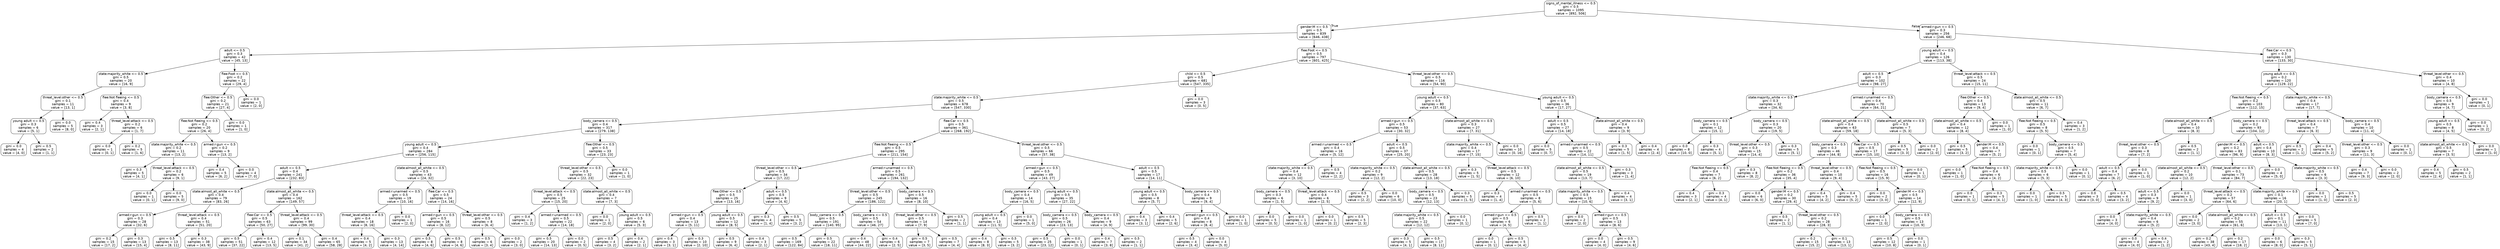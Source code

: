 digraph Tree {
node [shape=box, style="rounded", color="black", fontname=helvetica] ;
edge [fontname=helvetica] ;
0 [label="signs_of_mental_illness <= 0.5\ngini = 0.5\nsamples = 1095\nvalue = [892, 506]"] ;
1 [label="gender:M <= 0.5\ngini = 0.5\nsamples = 839\nvalue = [646, 438]"] ;
0 -> 1 [labeldistance=2.5, labelangle=45, headlabel="True"] ;
2 [label="adult <= 0.5\ngini = 0.3\nsamples = 42\nvalue = [45, 13]"] ;
1 -> 2 ;
3 [label="state:majority_white <= 0.5\ngini = 0.5\nsamples = 20\nvalue = [16, 9]"] ;
2 -> 3 ;
4 [label="threat_level:other <= 0.5\ngini = 0.1\nsamples = 11\nvalue = [13, 1]"] ;
3 -> 4 ;
5 [label="young adult <= 0.5\ngini = 0.3\nsamples = 6\nvalue = [5, 1]"] ;
4 -> 5 ;
6 [label="gini = 0.0\nsamples = 4\nvalue = [4, 0]"] ;
5 -> 6 ;
7 [label="gini = 0.5\nsamples = 2\nvalue = [1, 1]"] ;
5 -> 7 ;
8 [label="gini = 0.0\nsamples = 5\nvalue = [8, 0]"] ;
4 -> 8 ;
9 [label="flee:Not fleeing <= 0.5\ngini = 0.4\nsamples = 9\nvalue = [3, 8]"] ;
3 -> 9 ;
10 [label="gini = 0.4\nsamples = 3\nvalue = [2, 1]"] ;
9 -> 10 ;
11 [label="threat_level:attack <= 0.5\ngini = 0.2\nsamples = 6\nvalue = [1, 7]"] ;
9 -> 11 ;
12 [label="gini = 0.0\nsamples = 1\nvalue = [0, 1]"] ;
11 -> 12 ;
13 [label="gini = 0.2\nsamples = 5\nvalue = [1, 6]"] ;
11 -> 13 ;
14 [label="flee:Foot <= 0.5\ngini = 0.2\nsamples = 22\nvalue = [29, 4]"] ;
2 -> 14 ;
15 [label="flee:Other <= 0.5\ngini = 0.2\nsamples = 21\nvalue = [27, 4]"] ;
14 -> 15 ;
16 [label="flee:Not fleeing <= 0.5\ngini = 0.2\nsamples = 20\nvalue = [26, 4]"] ;
15 -> 16 ;
17 [label="state:majority_white <= 0.5\ngini = 0.2\nsamples = 11\nvalue = [13, 2]"] ;
16 -> 17 ;
18 [label="gini = 0.3\nsamples = 5\nvalue = [4, 1]"] ;
17 -> 18 ;
19 [label="threat_level:attack <= 0.5\ngini = 0.2\nsamples = 6\nvalue = [9, 1]"] ;
17 -> 19 ;
20 [label="gini = 0.0\nsamples = 1\nvalue = [0, 1]"] ;
19 -> 20 ;
21 [label="gini = 0.0\nsamples = 5\nvalue = [9, 0]"] ;
19 -> 21 ;
22 [label="armed:r:gun <= 0.5\ngini = 0.2\nsamples = 9\nvalue = [13, 2]"] ;
16 -> 22 ;
23 [label="gini = 0.4\nsamples = 5\nvalue = [6, 2]"] ;
22 -> 23 ;
24 [label="gini = 0.0\nsamples = 4\nvalue = [7, 0]"] ;
22 -> 24 ;
25 [label="gini = 0.0\nsamples = 1\nvalue = [1, 0]"] ;
15 -> 25 ;
26 [label="gini = 0.0\nsamples = 1\nvalue = [2, 0]"] ;
14 -> 26 ;
27 [label="flee:Foot <= 0.5\ngini = 0.5\nsamples = 797\nvalue = [601, 425]"] ;
1 -> 27 ;
28 [label="child <= 0.5\ngini = 0.5\nsamples = 681\nvalue = [547, 335]"] ;
27 -> 28 ;
29 [label="state:majority_white <= 0.5\ngini = 0.5\nsamples = 678\nvalue = [547, 330]"] ;
28 -> 29 ;
30 [label="body_camera <= 0.5\ngini = 0.4\nsamples = 317\nvalue = [279, 138]"] ;
29 -> 30 ;
31 [label="young adult <= 0.5\ngini = 0.4\nsamples = 284\nvalue = [256, 115]"] ;
30 -> 31 ;
32 [label="adult <= 0.5\ngini = 0.4\nsamples = 241\nvalue = [232, 83]"] ;
31 -> 32 ;
33 [label="state:almost_all_white <= 0.5\ngini = 0.4\nsamples = 79\nvalue = [83, 26]"] ;
32 -> 33 ;
34 [label="armed:r:gun <= 0.5\ngini = 0.3\nsamples = 28\nvalue = [32, 6]"] ;
33 -> 34 ;
35 [label="gini = 0.2\nsamples = 15\nvalue = [17, 2]"] ;
34 -> 35 ;
36 [label="gini = 0.3\nsamples = 13\nvalue = [15, 4]"] ;
34 -> 36 ;
37 [label="threat_level:attack <= 0.5\ngini = 0.4\nsamples = 51\nvalue = [51, 20]"] ;
33 -> 37 ;
38 [label="gini = 0.5\nsamples = 13\nvalue = [8, 11]"] ;
37 -> 38 ;
39 [label="gini = 0.3\nsamples = 38\nvalue = [43, 9]"] ;
37 -> 39 ;
40 [label="state:almost_all_white <= 0.5\ngini = 0.4\nsamples = 162\nvalue = [149, 57]"] ;
32 -> 40 ;
41 [label="flee:Car <= 0.5\ngini = 0.5\nsamples = 63\nvalue = [50, 27]"] ;
40 -> 41 ;
42 [label="gini = 0.5\nsamples = 51\nvalue = [37, 22]"] ;
41 -> 42 ;
43 [label="gini = 0.4\nsamples = 12\nvalue = [13, 5]"] ;
41 -> 43 ;
44 [label="threat_level:attack <= 0.5\ngini = 0.4\nsamples = 99\nvalue = [99, 30]"] ;
40 -> 44 ;
45 [label="gini = 0.1\nsamples = 34\nvalue = [41, 2]"] ;
44 -> 45 ;
46 [label="gini = 0.4\nsamples = 65\nvalue = [58, 28]"] ;
44 -> 46 ;
47 [label="state:almost_all_white <= 0.5\ngini = 0.5\nsamples = 43\nvalue = [24, 32]"] ;
31 -> 47 ;
48 [label="armed:r:unarmed <= 0.5\ngini = 0.5\nsamples = 19\nvalue = [10, 16]"] ;
47 -> 48 ;
49 [label="threat_level:attack <= 0.5\ngini = 0.4\nsamples = 18\nvalue = [8, 16]"] ;
48 -> 49 ;
50 [label="gini = 0.4\nsamples = 5\nvalue = [4, 2]"] ;
49 -> 50 ;
51 [label="gini = 0.3\nsamples = 13\nvalue = [4, 14]"] ;
49 -> 51 ;
52 [label="gini = 0.0\nsamples = 1\nvalue = [2, 0]"] ;
48 -> 52 ;
53 [label="flee:Car <= 0.5\ngini = 0.5\nsamples = 24\nvalue = [14, 16]"] ;
47 -> 53 ;
54 [label="armed:r:gun <= 0.5\ngini = 0.5\nsamples = 16\nvalue = [8, 12]"] ;
53 -> 54 ;
55 [label="gini = 0.5\nsamples = 8\nvalue = [4, 6]"] ;
54 -> 55 ;
56 [label="gini = 0.5\nsamples = 8\nvalue = [4, 6]"] ;
54 -> 56 ;
57 [label="threat_level:other <= 0.5\ngini = 0.5\nsamples = 8\nvalue = [6, 4]"] ;
53 -> 57 ;
58 [label="gini = 0.5\nsamples = 6\nvalue = [3, 4]"] ;
57 -> 58 ;
59 [label="gini = 0.0\nsamples = 2\nvalue = [3, 0]"] ;
57 -> 59 ;
60 [label="flee:Other <= 0.5\ngini = 0.5\nsamples = 33\nvalue = [23, 23]"] ;
30 -> 60 ;
61 [label="threat_level:other <= 0.5\ngini = 0.5\nsamples = 32\nvalue = [22, 23]"] ;
60 -> 61 ;
62 [label="threat_level:attack <= 0.5\ngini = 0.5\nsamples = 25\nvalue = [15, 20]"] ;
61 -> 62 ;
63 [label="gini = 0.4\nsamples = 3\nvalue = [1, 2]"] ;
62 -> 63 ;
64 [label="armed:r:unarmed <= 0.5\ngini = 0.5\nsamples = 22\nvalue = [14, 18]"] ;
62 -> 64 ;
65 [label="gini = 0.5\nsamples = 20\nvalue = [14, 13]"] ;
64 -> 65 ;
66 [label="gini = 0.0\nsamples = 2\nvalue = [0, 5]"] ;
64 -> 66 ;
67 [label="state:almost_all_white <= 0.5\ngini = 0.4\nsamples = 7\nvalue = [7, 3]"] ;
61 -> 67 ;
68 [label="gini = 0.0\nsamples = 1\nvalue = [2, 0]"] ;
67 -> 68 ;
69 [label="young adult <= 0.5\ngini = 0.5\nsamples = 6\nvalue = [5, 3]"] ;
67 -> 69 ;
70 [label="gini = 0.5\nsamples = 4\nvalue = [3, 2]"] ;
69 -> 70 ;
71 [label="gini = 0.4\nsamples = 2\nvalue = [2, 1]"] ;
69 -> 71 ;
72 [label="gini = 0.0\nsamples = 1\nvalue = [1, 0]"] ;
60 -> 72 ;
73 [label="flee:Car <= 0.5\ngini = 0.5\nsamples = 361\nvalue = [268, 192]"] ;
29 -> 73 ;
74 [label="flee:Not fleeing <= 0.5\ngini = 0.5\nsamples = 295\nvalue = [211, 154]"] ;
73 -> 74 ;
75 [label="threat_level:other <= 0.5\ngini = 0.5\nsamples = 34\nvalue = [17, 22]"] ;
74 -> 75 ;
76 [label="flee:Other <= 0.5\ngini = 0.5\nsamples = 25\nvalue = [13, 16]"] ;
75 -> 76 ;
77 [label="armed:r:gun <= 0.5\ngini = 0.4\nsamples = 13\nvalue = [5, 11]"] ;
76 -> 77 ;
78 [label="gini = 0.4\nsamples = 3\nvalue = [3, 1]"] ;
77 -> 78 ;
79 [label="gini = 0.3\nsamples = 10\nvalue = [2, 10]"] ;
77 -> 79 ;
80 [label="young adult <= 0.5\ngini = 0.5\nsamples = 12\nvalue = [8, 5]"] ;
76 -> 80 ;
81 [label="gini = 0.5\nsamples = 9\nvalue = [6, 4]"] ;
80 -> 81 ;
82 [label="gini = 0.4\nsamples = 3\nvalue = [2, 1]"] ;
80 -> 82 ;
83 [label="adult <= 0.5\ngini = 0.5\nsamples = 9\nvalue = [4, 6]"] ;
75 -> 83 ;
84 [label="gini = 0.3\nsamples = 4\nvalue = [1, 4]"] ;
83 -> 84 ;
85 [label="gini = 0.5\nsamples = 5\nvalue = [3, 2]"] ;
83 -> 85 ;
86 [label="armed:r:unarmed <= 0.5\ngini = 0.5\nsamples = 261\nvalue = [194, 132]"] ;
74 -> 86 ;
87 [label="threat_level:other <= 0.5\ngini = 0.5\nsamples = 245\nvalue = [186, 122]"] ;
86 -> 87 ;
88 [label="body_camera <= 0.5\ngini = 0.5\nsamples = 191\nvalue = [140, 95]"] ;
87 -> 88 ;
89 [label="gini = 0.5\nsamples = 169\nvalue = [122, 84]"] ;
88 -> 89 ;
90 [label="gini = 0.5\nsamples = 22\nvalue = [18, 11]"] ;
88 -> 90 ;
91 [label="body_camera <= 0.5\ngini = 0.5\nsamples = 54\nvalue = [46, 27]"] ;
87 -> 91 ;
92 [label="gini = 0.4\nsamples = 48\nvalue = [44, 22]"] ;
91 -> 92 ;
93 [label="gini = 0.4\nsamples = 6\nvalue = [2, 5]"] ;
91 -> 93 ;
94 [label="body_camera <= 0.5\ngini = 0.5\nsamples = 16\nvalue = [8, 10]"] ;
86 -> 94 ;
95 [label="threat_level:other <= 0.5\ngini = 0.5\nsamples = 14\nvalue = [7, 9]"] ;
94 -> 95 ;
96 [label="gini = 0.5\nsamples = 7\nvalue = [3, 5]"] ;
95 -> 96 ;
97 [label="gini = 0.5\nsamples = 7\nvalue = [4, 4]"] ;
95 -> 97 ;
98 [label="gini = 0.5\nsamples = 2\nvalue = [1, 1]"] ;
94 -> 98 ;
99 [label="threat_level:other <= 0.5\ngini = 0.5\nsamples = 66\nvalue = [57, 38]"] ;
73 -> 99 ;
100 [label="armed:r:gun <= 0.5\ngini = 0.5\nsamples = 49\nvalue = [43, 27]"] ;
99 -> 100 ;
101 [label="body_camera <= 0.5\ngini = 0.4\nsamples = 14\nvalue = [16, 5]"] ;
100 -> 101 ;
102 [label="young adult <= 0.5\ngini = 0.4\nsamples = 13\nvalue = [11, 5]"] ;
101 -> 102 ;
103 [label="gini = 0.4\nsamples = 8\nvalue = [8, 3]"] ;
102 -> 103 ;
104 [label="gini = 0.5\nsamples = 5\nvalue = [3, 2]"] ;
102 -> 104 ;
105 [label="gini = 0.0\nsamples = 1\nvalue = [5, 0]"] ;
101 -> 105 ;
106 [label="young adult <= 0.5\ngini = 0.5\nsamples = 35\nvalue = [27, 22]"] ;
100 -> 106 ;
107 [label="body_camera <= 0.5\ngini = 0.5\nsamples = 26\nvalue = [23, 13]"] ;
106 -> 107 ;
108 [label="gini = 0.5\nsamples = 25\nvalue = [23, 12]"] ;
107 -> 108 ;
109 [label="gini = 0.0\nsamples = 1\nvalue = [0, 1]"] ;
107 -> 109 ;
110 [label="body_camera <= 0.5\ngini = 0.4\nsamples = 9\nvalue = [4, 9]"] ;
106 -> 110 ;
111 [label="gini = 0.4\nsamples = 7\nvalue = [3, 8]"] ;
110 -> 111 ;
112 [label="gini = 0.5\nsamples = 2\nvalue = [1, 1]"] ;
110 -> 112 ;
113 [label="adult <= 0.5\ngini = 0.5\nsamples = 17\nvalue = [14, 11]"] ;
99 -> 113 ;
114 [label="young adult <= 0.5\ngini = 0.5\nsamples = 8\nvalue = [5, 7]"] ;
113 -> 114 ;
115 [label="gini = 0.4\nsamples = 3\nvalue = [3, 1]"] ;
114 -> 115 ;
116 [label="gini = 0.4\nsamples = 5\nvalue = [2, 6]"] ;
114 -> 116 ;
117 [label="body_camera <= 0.5\ngini = 0.4\nsamples = 9\nvalue = [9, 4]"] ;
113 -> 117 ;
118 [label="armed:r:gun <= 0.5\ngini = 0.4\nsamples = 8\nvalue = [8, 4]"] ;
117 -> 118 ;
119 [label="gini = 0.5\nsamples = 4\nvalue = [3, 4]"] ;
118 -> 119 ;
120 [label="gini = 0.0\nsamples = 4\nvalue = [5, 0]"] ;
118 -> 120 ;
121 [label="gini = 0.0\nsamples = 1\nvalue = [1, 0]"] ;
117 -> 121 ;
122 [label="gini = 0.0\nsamples = 3\nvalue = [0, 5]"] ;
28 -> 122 ;
123 [label="threat_level:other <= 0.5\ngini = 0.5\nsamples = 116\nvalue = [54, 90]"] ;
27 -> 123 ;
124 [label="young adult <= 0.5\ngini = 0.5\nsamples = 80\nvalue = [37, 63]"] ;
123 -> 124 ;
125 [label="armed:r:gun <= 0.5\ngini = 0.5\nsamples = 53\nvalue = [30, 32]"] ;
124 -> 125 ;
126 [label="armed:r:unarmed <= 0.5\ngini = 0.4\nsamples = 16\nvalue = [5, 12]"] ;
125 -> 126 ;
127 [label="state:majority_white <= 0.5\ngini = 0.4\nsamples = 12\nvalue = [3, 10]"] ;
126 -> 127 ;
128 [label="body_camera <= 0.5\ngini = 0.3\nsamples = 6\nvalue = [1, 5]"] ;
127 -> 128 ;
129 [label="gini = 0.0\nsamples = 5\nvalue = [0, 5]"] ;
128 -> 129 ;
130 [label="gini = 0.0\nsamples = 1\nvalue = [1, 0]"] ;
128 -> 130 ;
131 [label="threat_level:attack <= 0.5\ngini = 0.4\nsamples = 6\nvalue = [2, 5]"] ;
127 -> 131 ;
132 [label="gini = 0.0\nsamples = 1\nvalue = [0, 2]"] ;
131 -> 132 ;
133 [label="gini = 0.5\nsamples = 5\nvalue = [2, 3]"] ;
131 -> 133 ;
134 [label="gini = 0.5\nsamples = 4\nvalue = [2, 2]"] ;
126 -> 134 ;
135 [label="adult <= 0.5\ngini = 0.5\nsamples = 37\nvalue = [25, 20]"] ;
125 -> 135 ;
136 [label="state:majority_white <= 0.5\ngini = 0.2\nsamples = 9\nvalue = [12, 2]"] ;
135 -> 136 ;
137 [label="gini = 0.5\nsamples = 3\nvalue = [2, 2]"] ;
136 -> 137 ;
138 [label="gini = 0.0\nsamples = 6\nvalue = [10, 0]"] ;
136 -> 138 ;
139 [label="state:almost_all_white <= 0.5\ngini = 0.5\nsamples = 28\nvalue = [13, 18]"] ;
135 -> 139 ;
140 [label="body_camera <= 0.5\ngini = 0.5\nsamples = 23\nvalue = [12, 13]"] ;
139 -> 140 ;
141 [label="state:majority_white <= 0.5\ngini = 0.5\nsamples = 22\nvalue = [12, 12]"] ;
140 -> 141 ;
142 [label="gini = 0.3\nsamples = 5\nvalue = [4, 1]"] ;
141 -> 142 ;
143 [label="gini = 0.5\nsamples = 17\nvalue = [8, 11]"] ;
141 -> 143 ;
144 [label="gini = 0.0\nsamples = 1\nvalue = [0, 1]"] ;
140 -> 144 ;
145 [label="gini = 0.3\nsamples = 5\nvalue = [1, 5]"] ;
139 -> 145 ;
146 [label="state:almost_all_white <= 0.5\ngini = 0.3\nsamples = 27\nvalue = [7, 31]"] ;
124 -> 146 ;
147 [label="state:majority_white <= 0.5\ngini = 0.4\nsamples = 17\nvalue = [7, 15]"] ;
146 -> 147 ;
148 [label="gini = 0.3\nsamples = 5\nvalue = [1, 5]"] ;
147 -> 148 ;
149 [label="threat_level:attack <= 0.5\ngini = 0.5\nsamples = 12\nvalue = [6, 10]"] ;
147 -> 149 ;
150 [label="gini = 0.3\nsamples = 4\nvalue = [1, 4]"] ;
149 -> 150 ;
151 [label="armed:r:unarmed <= 0.5\ngini = 0.5\nsamples = 8\nvalue = [5, 6]"] ;
149 -> 151 ;
152 [label="armed:r:gun <= 0.5\ngini = 0.5\nsamples = 6\nvalue = [4, 5]"] ;
151 -> 152 ;
153 [label="gini = 0.0\nsamples = 1\nvalue = [0, 1]"] ;
152 -> 153 ;
154 [label="gini = 0.5\nsamples = 5\nvalue = [4, 4]"] ;
152 -> 154 ;
155 [label="gini = 0.5\nsamples = 2\nvalue = [1, 1]"] ;
151 -> 155 ;
156 [label="gini = 0.0\nsamples = 10\nvalue = [0, 16]"] ;
146 -> 156 ;
157 [label="young adult <= 0.5\ngini = 0.5\nsamples = 36\nvalue = [17, 27]"] ;
123 -> 157 ;
158 [label="adult <= 0.5\ngini = 0.5\nsamples = 27\nvalue = [14, 18]"] ;
157 -> 158 ;
159 [label="gini = 0.0\nsamples = 5\nvalue = [0, 7]"] ;
158 -> 159 ;
160 [label="armed:r:unarmed <= 0.5\ngini = 0.5\nsamples = 22\nvalue = [14, 11]"] ;
158 -> 160 ;
161 [label="state:almost_all_white <= 0.5\ngini = 0.5\nsamples = 19\nvalue = [13, 7]"] ;
160 -> 161 ;
162 [label="state:majority_white <= 0.5\ngini = 0.5\nsamples = 15\nvalue = [10, 6]"] ;
161 -> 162 ;
163 [label="gini = 0.0\nsamples = 2\nvalue = [2, 0]"] ;
162 -> 163 ;
164 [label="armed:r:gun <= 0.5\ngini = 0.5\nsamples = 13\nvalue = [8, 6]"] ;
162 -> 164 ;
165 [label="gini = 0.0\nsamples = 4\nvalue = [4, 0]"] ;
164 -> 165 ;
166 [label="gini = 0.5\nsamples = 9\nvalue = [4, 6]"] ;
164 -> 166 ;
167 [label="gini = 0.4\nsamples = 4\nvalue = [3, 1]"] ;
161 -> 167 ;
168 [label="gini = 0.3\nsamples = 3\nvalue = [1, 4]"] ;
160 -> 168 ;
169 [label="state:almost_all_white <= 0.5\ngini = 0.4\nsamples = 9\nvalue = [3, 9]"] ;
157 -> 169 ;
170 [label="gini = 0.3\nsamples = 5\nvalue = [1, 5]"] ;
169 -> 170 ;
171 [label="gini = 0.4\nsamples = 4\nvalue = [2, 4]"] ;
169 -> 171 ;
172 [label="armed:r:gun <= 0.5\ngini = 0.3\nsamples = 256\nvalue = [246, 68]"] ;
0 -> 172 [labeldistance=2.5, labelangle=-45, headlabel="False"] ;
173 [label="young adult <= 0.5\ngini = 0.4\nsamples = 126\nvalue = [113, 38]"] ;
172 -> 173 ;
174 [label="adult <= 0.5\ngini = 0.3\nsamples = 102\nvalue = [98, 27]"] ;
173 -> 174 ;
175 [label="state:majority_white <= 0.5\ngini = 0.3\nsamples = 32\nvalue = [34, 6]"] ;
174 -> 175 ;
176 [label="body_camera <= 0.5\ngini = 0.1\nsamples = 12\nvalue = [15, 1]"] ;
175 -> 176 ;
177 [label="gini = 0.0\nsamples = 8\nvalue = [10, 0]"] ;
176 -> 177 ;
178 [label="gini = 0.3\nsamples = 4\nvalue = [5, 1]"] ;
176 -> 178 ;
179 [label="body_camera <= 0.5\ngini = 0.3\nsamples = 20\nvalue = [19, 5]"] ;
175 -> 179 ;
180 [label="threat_level:other <= 0.5\ngini = 0.3\nsamples = 15\nvalue = [14, 4]"] ;
179 -> 180 ;
181 [label="flee:Not fleeing <= 0.5\ngini = 0.4\nsamples = 7\nvalue = [6, 2]"] ;
180 -> 181 ;
182 [label="gini = 0.4\nsamples = 3\nvalue = [2, 1]"] ;
181 -> 182 ;
183 [label="gini = 0.3\nsamples = 4\nvalue = [4, 1]"] ;
181 -> 183 ;
184 [label="gini = 0.3\nsamples = 8\nvalue = [8, 2]"] ;
180 -> 184 ;
185 [label="gini = 0.3\nsamples = 5\nvalue = [5, 1]"] ;
179 -> 185 ;
186 [label="armed:r:unarmed <= 0.5\ngini = 0.4\nsamples = 70\nvalue = [64, 21]"] ;
174 -> 186 ;
187 [label="state:almost_all_white <= 0.5\ngini = 0.4\nsamples = 63\nvalue = [59, 18]"] ;
186 -> 187 ;
188 [label="body_camera <= 0.5\ngini = 0.3\nsamples = 46\nvalue = [44, 8]"] ;
187 -> 188 ;
189 [label="flee:Not fleeing <= 0.5\ngini = 0.2\nsamples = 36\nvalue = [35, 4]"] ;
188 -> 189 ;
190 [label="gini = 0.0\nsamples = 6\nvalue = [6, 0]"] ;
189 -> 190 ;
191 [label="gender:M <= 0.5\ngini = 0.2\nsamples = 30\nvalue = [29, 4]"] ;
189 -> 191 ;
192 [label="gini = 0.5\nsamples = 2\nvalue = [1, 1]"] ;
191 -> 192 ;
193 [label="threat_level:other <= 0.5\ngini = 0.2\nsamples = 28\nvalue = [28, 3]"] ;
191 -> 193 ;
194 [label="gini = 0.2\nsamples = 15\nvalue = [15, 2]"] ;
193 -> 194 ;
195 [label="gini = 0.1\nsamples = 13\nvalue = [13, 1]"] ;
193 -> 195 ;
196 [label="threat_level:other <= 0.5\ngini = 0.4\nsamples = 10\nvalue = [9, 4]"] ;
188 -> 196 ;
197 [label="gini = 0.4\nsamples = 5\nvalue = [4, 2]"] ;
196 -> 197 ;
198 [label="gini = 0.4\nsamples = 5\nvalue = [5, 2]"] ;
196 -> 198 ;
199 [label="flee:Car <= 0.5\ngini = 0.5\nsamples = 17\nvalue = [15, 10]"] ;
187 -> 199 ;
200 [label="flee:Not fleeing <= 0.5\ngini = 0.5\nsamples = 16\nvalue = [15, 9]"] ;
199 -> 200 ;
201 [label="gini = 0.0\nsamples = 2\nvalue = [3, 0]"] ;
200 -> 201 ;
202 [label="gender:M <= 0.5\ngini = 0.5\nsamples = 14\nvalue = [12, 9]"] ;
200 -> 202 ;
203 [label="gini = 0.0\nsamples = 1\nvalue = [2, 0]"] ;
202 -> 203 ;
204 [label="body_camera <= 0.5\ngini = 0.5\nsamples = 13\nvalue = [10, 9]"] ;
202 -> 204 ;
205 [label="gini = 0.5\nsamples = 12\nvalue = [10, 8]"] ;
204 -> 205 ;
206 [label="gini = 0.0\nsamples = 1\nvalue = [0, 1]"] ;
204 -> 206 ;
207 [label="gini = 0.0\nsamples = 1\nvalue = [0, 1]"] ;
199 -> 207 ;
208 [label="state:almost_all_white <= 0.5\ngini = 0.5\nsamples = 7\nvalue = [5, 3]"] ;
186 -> 208 ;
209 [label="gini = 0.5\nsamples = 5\nvalue = [3, 3]"] ;
208 -> 209 ;
210 [label="gini = 0.0\nsamples = 2\nvalue = [2, 0]"] ;
208 -> 210 ;
211 [label="threat_level:attack <= 0.5\ngini = 0.5\nsamples = 24\nvalue = [15, 11]"] ;
173 -> 211 ;
212 [label="flee:Other <= 0.5\ngini = 0.4\nsamples = 13\nvalue = [9, 4]"] ;
211 -> 212 ;
213 [label="state:almost_all_white <= 0.5\ngini = 0.4\nsamples = 12\nvalue = [8, 4]"] ;
212 -> 213 ;
214 [label="gini = 0.5\nsamples = 5\nvalue = [3, 2]"] ;
213 -> 214 ;
215 [label="gender:M <= 0.5\ngini = 0.4\nsamples = 7\nvalue = [5, 2]"] ;
213 -> 215 ;
216 [label="gini = 0.0\nsamples = 1\nvalue = [1, 0]"] ;
215 -> 216 ;
217 [label="flee:Not fleeing <= 0.5\ngini = 0.4\nsamples = 6\nvalue = [4, 2]"] ;
215 -> 217 ;
218 [label="gini = 0.0\nsamples = 1\nvalue = [0, 1]"] ;
217 -> 218 ;
219 [label="gini = 0.3\nsamples = 5\nvalue = [4, 1]"] ;
217 -> 219 ;
220 [label="gini = 0.0\nsamples = 1\nvalue = [1, 0]"] ;
212 -> 220 ;
221 [label="state:almost_all_white <= 0.5\ngini = 0.5\nsamples = 11\nvalue = [6, 7]"] ;
211 -> 221 ;
222 [label="flee:Not fleeing <= 0.5\ngini = 0.5\nsamples = 8\nvalue = [5, 5]"] ;
221 -> 222 ;
223 [label="gini = 0.0\nsamples = 1\nvalue = [0, 1]"] ;
222 -> 223 ;
224 [label="body_camera <= 0.5\ngini = 0.5\nsamples = 7\nvalue = [5, 4]"] ;
222 -> 224 ;
225 [label="state:majority_white <= 0.5\ngini = 0.5\nsamples = 6\nvalue = [5, 3]"] ;
224 -> 225 ;
226 [label="gini = 0.0\nsamples = 1\nvalue = [1, 0]"] ;
225 -> 226 ;
227 [label="gini = 0.5\nsamples = 5\nvalue = [4, 3]"] ;
225 -> 227 ;
228 [label="gini = 0.0\nsamples = 1\nvalue = [0, 1]"] ;
224 -> 228 ;
229 [label="gini = 0.4\nsamples = 3\nvalue = [1, 2]"] ;
221 -> 229 ;
230 [label="flee:Car <= 0.5\ngini = 0.3\nsamples = 130\nvalue = [133, 30]"] ;
172 -> 230 ;
231 [label="young adult <= 0.5\ngini = 0.2\nsamples = 120\nvalue = [129, 22]"] ;
230 -> 231 ;
232 [label="flee:Not fleeing <= 0.5\ngini = 0.2\nsamples = 103\nvalue = [112, 15]"] ;
231 -> 232 ;
233 [label="state:almost_all_white <= 0.5\ngini = 0.4\nsamples = 10\nvalue = [8, 3]"] ;
232 -> 233 ;
234 [label="threat_level:other <= 0.5\ngini = 0.3\nsamples = 8\nvalue = [7, 2]"] ;
233 -> 234 ;
235 [label="adult <= 0.5\ngini = 0.4\nsamples = 7\nvalue = [6, 2]"] ;
234 -> 235 ;
236 [label="gini = 0.0\nsamples = 3\nvalue = [3, 0]"] ;
235 -> 236 ;
237 [label="gini = 0.5\nsamples = 4\nvalue = [3, 2]"] ;
235 -> 237 ;
238 [label="gini = 0.0\nsamples = 1\nvalue = [1, 0]"] ;
234 -> 238 ;
239 [label="gini = 0.5\nsamples = 2\nvalue = [1, 1]"] ;
233 -> 239 ;
240 [label="body_camera <= 0.5\ngini = 0.2\nsamples = 93\nvalue = [104, 12]"] ;
232 -> 240 ;
241 [label="gender:M <= 0.5\ngini = 0.2\nsamples = 83\nvalue = [96, 9]"] ;
240 -> 241 ;
242 [label="state:almost_all_white <= 0.5\ngini = 0.2\nsamples = 10\nvalue = [12, 2]"] ;
241 -> 242 ;
243 [label="adult <= 0.5\ngini = 0.3\nsamples = 9\nvalue = [9, 2]"] ;
242 -> 243 ;
244 [label="gini = 0.0\nsamples = 3\nvalue = [4, 0]"] ;
243 -> 244 ;
245 [label="state:majority_white <= 0.5\ngini = 0.4\nsamples = 6\nvalue = [5, 2]"] ;
243 -> 245 ;
246 [label="gini = 0.0\nsamples = 4\nvalue = [4, 0]"] ;
245 -> 246 ;
247 [label="gini = 0.4\nsamples = 2\nvalue = [1, 2]"] ;
245 -> 247 ;
248 [label="gini = 0.0\nsamples = 1\nvalue = [3, 0]"] ;
242 -> 248 ;
249 [label="threat_level:other <= 0.5\ngini = 0.1\nsamples = 73\nvalue = [84, 7]"] ;
241 -> 249 ;
250 [label="threat_level:attack <= 0.5\ngini = 0.2\nsamples = 57\nvalue = [64, 6]"] ;
249 -> 250 ;
251 [label="gini = 0.0\nsamples = 2\nvalue = [3, 0]"] ;
250 -> 251 ;
252 [label="state:almost_all_white <= 0.5\ngini = 0.2\nsamples = 55\nvalue = [61, 6]"] ;
250 -> 252 ;
253 [label="gini = 0.2\nsamples = 38\nvalue = [43, 4]"] ;
252 -> 253 ;
254 [label="gini = 0.2\nsamples = 17\nvalue = [18, 2]"] ;
252 -> 254 ;
255 [label="state:majority_white <= 0.5\ngini = 0.1\nsamples = 16\nvalue = [20, 1]"] ;
249 -> 255 ;
256 [label="adult <= 0.5\ngini = 0.1\nsamples = 11\nvalue = [13, 1]"] ;
255 -> 256 ;
257 [label="gini = 0.0\nsamples = 6\nvalue = [8, 0]"] ;
256 -> 257 ;
258 [label="gini = 0.3\nsamples = 5\nvalue = [5, 1]"] ;
256 -> 258 ;
259 [label="gini = 0.0\nsamples = 5\nvalue = [7, 0]"] ;
255 -> 259 ;
260 [label="adult <= 0.5\ngini = 0.4\nsamples = 10\nvalue = [8, 3]"] ;
240 -> 260 ;
261 [label="gini = 0.0\nsamples = 4\nvalue = [5, 0]"] ;
260 -> 261 ;
262 [label="state:majority_white <= 0.5\ngini = 0.5\nsamples = 6\nvalue = [3, 3]"] ;
260 -> 262 ;
263 [label="gini = 0.0\nsamples = 1\nvalue = [1, 0]"] ;
262 -> 263 ;
264 [label="gini = 0.5\nsamples = 5\nvalue = [2, 3]"] ;
262 -> 264 ;
265 [label="state:majority_white <= 0.5\ngini = 0.4\nsamples = 17\nvalue = [17, 7]"] ;
231 -> 265 ;
266 [label="threat_level:attack <= 0.5\ngini = 0.4\nsamples = 7\nvalue = [6, 3]"] ;
265 -> 266 ;
267 [label="gini = 0.5\nsamples = 2\nvalue = [1, 1]"] ;
266 -> 267 ;
268 [label="gini = 0.4\nsamples = 5\nvalue = [5, 2]"] ;
266 -> 268 ;
269 [label="body_camera <= 0.5\ngini = 0.4\nsamples = 10\nvalue = [11, 4]"] ;
265 -> 269 ;
270 [label="threat_level:other <= 0.5\ngini = 0.3\nsamples = 9\nvalue = [11, 3]"] ;
269 -> 270 ;
271 [label="gini = 0.4\nsamples = 7\nvalue = [9, 3]"] ;
270 -> 271 ;
272 [label="gini = 0.0\nsamples = 2\nvalue = [2, 0]"] ;
270 -> 272 ;
273 [label="gini = 0.0\nsamples = 1\nvalue = [0, 1]"] ;
269 -> 273 ;
274 [label="threat_level:other <= 0.5\ngini = 0.4\nsamples = 10\nvalue = [4, 8]"] ;
230 -> 274 ;
275 [label="body_camera <= 0.5\ngini = 0.5\nsamples = 9\nvalue = [4, 7]"] ;
274 -> 275 ;
276 [label="young adult <= 0.5\ngini = 0.5\nsamples = 8\nvalue = [4, 5]"] ;
275 -> 276 ;
277 [label="state:almost_all_white <= 0.5\ngini = 0.5\nsamples = 7\nvalue = [3, 5]"] ;
276 -> 277 ;
278 [label="gini = 0.4\nsamples = 5\nvalue = [2, 4]"] ;
277 -> 278 ;
279 [label="gini = 0.5\nsamples = 2\nvalue = [1, 1]"] ;
277 -> 279 ;
280 [label="gini = 0.0\nsamples = 1\nvalue = [1, 0]"] ;
276 -> 280 ;
281 [label="gini = 0.0\nsamples = 1\nvalue = [0, 2]"] ;
275 -> 281 ;
282 [label="gini = 0.0\nsamples = 1\nvalue = [0, 1]"] ;
274 -> 282 ;
}